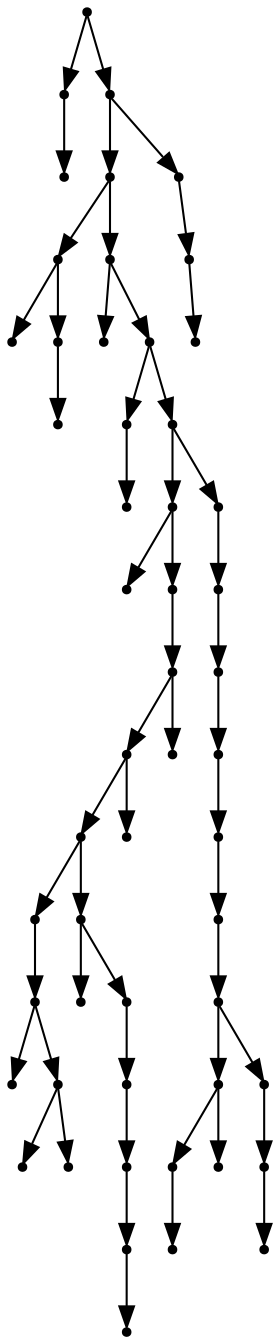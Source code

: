 digraph {
  52 [shape=point];
  1 [shape=point];
  0 [shape=point];
  51 [shape=point];
  47 [shape=point];
  5 [shape=point];
  2 [shape=point];
  4 [shape=point];
  3 [shape=point];
  46 [shape=point];
  6 [shape=point];
  45 [shape=point];
  8 [shape=point];
  7 [shape=point];
  44 [shape=point];
  29 [shape=point];
  9 [shape=point];
  28 [shape=point];
  27 [shape=point];
  25 [shape=point];
  23 [shape=point];
  15 [shape=point];
  14 [shape=point];
  10 [shape=point];
  13 [shape=point];
  11 [shape=point];
  12 [shape=point];
  22 [shape=point];
  16 [shape=point];
  21 [shape=point];
  20 [shape=point];
  19 [shape=point];
  18 [shape=point];
  17 [shape=point];
  24 [shape=point];
  26 [shape=point];
  43 [shape=point];
  42 [shape=point];
  41 [shape=point];
  40 [shape=point];
  39 [shape=point];
  38 [shape=point];
  37 [shape=point];
  33 [shape=point];
  31 [shape=point];
  30 [shape=point];
  32 [shape=point];
  36 [shape=point];
  35 [shape=point];
  34 [shape=point];
  50 [shape=point];
  49 [shape=point];
  48 [shape=point];
52 -> 1;
1 -> 0;
52 -> 51;
51 -> 47;
47 -> 5;
5 -> 2;
5 -> 4;
4 -> 3;
47 -> 46;
46 -> 6;
46 -> 45;
45 -> 8;
8 -> 7;
45 -> 44;
44 -> 29;
29 -> 9;
29 -> 28;
28 -> 27;
27 -> 25;
25 -> 23;
23 -> 15;
15 -> 14;
14 -> 10;
14 -> 13;
13 -> 11;
13 -> 12;
23 -> 22;
22 -> 16;
22 -> 21;
21 -> 20;
20 -> 19;
19 -> 18;
18 -> 17;
25 -> 24;
27 -> 26;
44 -> 43;
43 -> 42;
42 -> 41;
41 -> 40;
40 -> 39;
39 -> 38;
38 -> 37;
37 -> 33;
33 -> 31;
31 -> 30;
33 -> 32;
37 -> 36;
36 -> 35;
35 -> 34;
51 -> 50;
50 -> 49;
49 -> 48;
}
